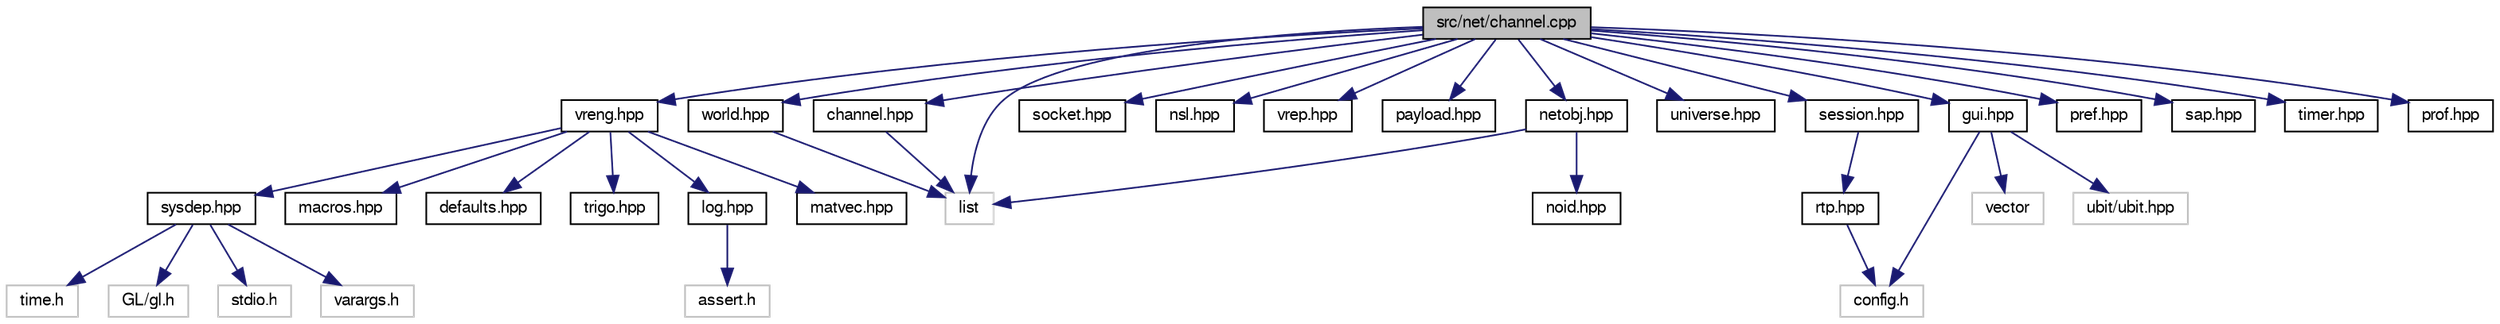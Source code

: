 digraph "src/net/channel.cpp"
{
 // LATEX_PDF_SIZE
  bgcolor="transparent";
  edge [fontname="FreeSans",fontsize="10",labelfontname="FreeSans",labelfontsize="10"];
  node [fontname="FreeSans",fontsize="10",shape=record];
  Node1 [label="src/net/channel.cpp",height=0.2,width=0.4,color="black", fillcolor="grey75", style="filled", fontcolor="black",tooltip=" "];
  Node1 -> Node2 [color="midnightblue",fontsize="10",style="solid",fontname="FreeSans"];
  Node2 [label="vreng.hpp",height=0.2,width=0.4,color="black",URL="$a00143.html",tooltip=" "];
  Node2 -> Node3 [color="midnightblue",fontsize="10",style="solid",fontname="FreeSans"];
  Node3 [label="sysdep.hpp",height=0.2,width=0.4,color="black",URL="$a00182.html",tooltip=" "];
  Node3 -> Node4 [color="midnightblue",fontsize="10",style="solid",fontname="FreeSans"];
  Node4 [label="stdio.h",height=0.2,width=0.4,color="grey75",tooltip=" "];
  Node3 -> Node5 [color="midnightblue",fontsize="10",style="solid",fontname="FreeSans"];
  Node5 [label="varargs.h",height=0.2,width=0.4,color="grey75",tooltip=" "];
  Node3 -> Node6 [color="midnightblue",fontsize="10",style="solid",fontname="FreeSans"];
  Node6 [label="time.h",height=0.2,width=0.4,color="grey75",tooltip=" "];
  Node3 -> Node7 [color="midnightblue",fontsize="10",style="solid",fontname="FreeSans"];
  Node7 [label="GL/gl.h",height=0.2,width=0.4,color="grey75",tooltip=" "];
  Node2 -> Node8 [color="midnightblue",fontsize="10",style="solid",fontname="FreeSans"];
  Node8 [label="macros.hpp",height=0.2,width=0.4,color="black",URL="$a00047.html",tooltip=" "];
  Node2 -> Node9 [color="midnightblue",fontsize="10",style="solid",fontname="FreeSans"];
  Node9 [label="defaults.hpp",height=0.2,width=0.4,color="black",URL="$a00014.html",tooltip=" "];
  Node2 -> Node10 [color="midnightblue",fontsize="10",style="solid",fontname="FreeSans"];
  Node10 [label="trigo.hpp",height=0.2,width=0.4,color="black",URL="$a00119.html",tooltip=" "];
  Node2 -> Node11 [color="midnightblue",fontsize="10",style="solid",fontname="FreeSans"];
  Node11 [label="log.hpp",height=0.2,width=0.4,color="black",URL="$a00044.html",tooltip=" "];
  Node11 -> Node12 [color="midnightblue",fontsize="10",style="solid",fontname="FreeSans"];
  Node12 [label="assert.h",height=0.2,width=0.4,color="grey75",tooltip=" "];
  Node2 -> Node13 [color="midnightblue",fontsize="10",style="solid",fontname="FreeSans"];
  Node13 [label="matvec.hpp",height=0.2,width=0.4,color="black",URL="$a00053.html",tooltip=" "];
  Node1 -> Node14 [color="midnightblue",fontsize="10",style="solid",fontname="FreeSans"];
  Node14 [label="channel.hpp",height=0.2,width=0.4,color="black",URL="$a00872.html",tooltip=" "];
  Node14 -> Node15 [color="midnightblue",fontsize="10",style="solid",fontname="FreeSans"];
  Node15 [label="list",height=0.2,width=0.4,color="grey75",tooltip=" "];
  Node1 -> Node16 [color="midnightblue",fontsize="10",style="solid",fontname="FreeSans"];
  Node16 [label="netobj.hpp",height=0.2,width=0.4,color="black",URL="$a00884.html",tooltip=" "];
  Node16 -> Node17 [color="midnightblue",fontsize="10",style="solid",fontname="FreeSans"];
  Node17 [label="noid.hpp",height=0.2,width=0.4,color="black",URL="$a00896.html",tooltip=" "];
  Node16 -> Node15 [color="midnightblue",fontsize="10",style="solid",fontname="FreeSans"];
  Node1 -> Node18 [color="midnightblue",fontsize="10",style="solid",fontname="FreeSans"];
  Node18 [label="socket.hpp",height=0.2,width=0.4,color="black",URL="$a00089.html",tooltip=" "];
  Node1 -> Node19 [color="midnightblue",fontsize="10",style="solid",fontname="FreeSans"];
  Node19 [label="nsl.hpp",height=0.2,width=0.4,color="black",URL="$a00170.html",tooltip=" "];
  Node1 -> Node20 [color="midnightblue",fontsize="10",style="solid",fontname="FreeSans"];
  Node20 [label="vrep.hpp",height=0.2,width=0.4,color="black",URL="$a00935.html",tooltip=" "];
  Node1 -> Node21 [color="midnightblue",fontsize="10",style="solid",fontname="FreeSans"];
  Node21 [label="payload.hpp",height=0.2,width=0.4,color="black",URL="$a00902.html",tooltip=" "];
  Node1 -> Node22 [color="midnightblue",fontsize="10",style="solid",fontname="FreeSans"];
  Node22 [label="session.hpp",height=0.2,width=0.4,color="black",URL="$a00920.html",tooltip=" "];
  Node22 -> Node23 [color="midnightblue",fontsize="10",style="solid",fontname="FreeSans"];
  Node23 [label="rtp.hpp",height=0.2,width=0.4,color="black",URL="$a00908.html",tooltip=" "];
  Node23 -> Node24 [color="midnightblue",fontsize="10",style="solid",fontname="FreeSans"];
  Node24 [label="config.h",height=0.2,width=0.4,color="grey75",tooltip=" "];
  Node1 -> Node25 [color="midnightblue",fontsize="10",style="solid",fontname="FreeSans"];
  Node25 [label="universe.hpp",height=0.2,width=0.4,color="black",URL="$a00128.html",tooltip=" "];
  Node1 -> Node26 [color="midnightblue",fontsize="10",style="solid",fontname="FreeSans"];
  Node26 [label="world.hpp",height=0.2,width=0.4,color="black",URL="$a00149.html",tooltip=" "];
  Node26 -> Node15 [color="midnightblue",fontsize="10",style="solid",fontname="FreeSans"];
  Node1 -> Node27 [color="midnightblue",fontsize="10",style="solid",fontname="FreeSans"];
  Node27 [label="gui.hpp",height=0.2,width=0.4,color="black",URL="$a00209.html",tooltip=" "];
  Node27 -> Node24 [color="midnightblue",fontsize="10",style="solid",fontname="FreeSans"];
  Node27 -> Node28 [color="midnightblue",fontsize="10",style="solid",fontname="FreeSans"];
  Node28 [label="vector",height=0.2,width=0.4,color="grey75",tooltip=" "];
  Node27 -> Node29 [color="midnightblue",fontsize="10",style="solid",fontname="FreeSans"];
  Node29 [label="ubit/ubit.hpp",height=0.2,width=0.4,color="grey75",tooltip=" "];
  Node1 -> Node30 [color="midnightblue",fontsize="10",style="solid",fontname="FreeSans"];
  Node30 [label="pref.hpp",height=0.2,width=0.4,color="black",URL="$a00065.html",tooltip=" "];
  Node1 -> Node31 [color="midnightblue",fontsize="10",style="solid",fontname="FreeSans"];
  Node31 [label="sap.hpp",height=0.2,width=0.4,color="black",URL="$a00914.html",tooltip=" "];
  Node1 -> Node32 [color="midnightblue",fontsize="10",style="solid",fontname="FreeSans"];
  Node32 [label="timer.hpp",height=0.2,width=0.4,color="black",URL="$a00113.html",tooltip=" "];
  Node1 -> Node33 [color="midnightblue",fontsize="10",style="solid",fontname="FreeSans"];
  Node33 [label="prof.hpp",height=0.2,width=0.4,color="black",URL="$a00071.html",tooltip=" "];
  Node1 -> Node15 [color="midnightblue",fontsize="10",style="solid",fontname="FreeSans"];
}
